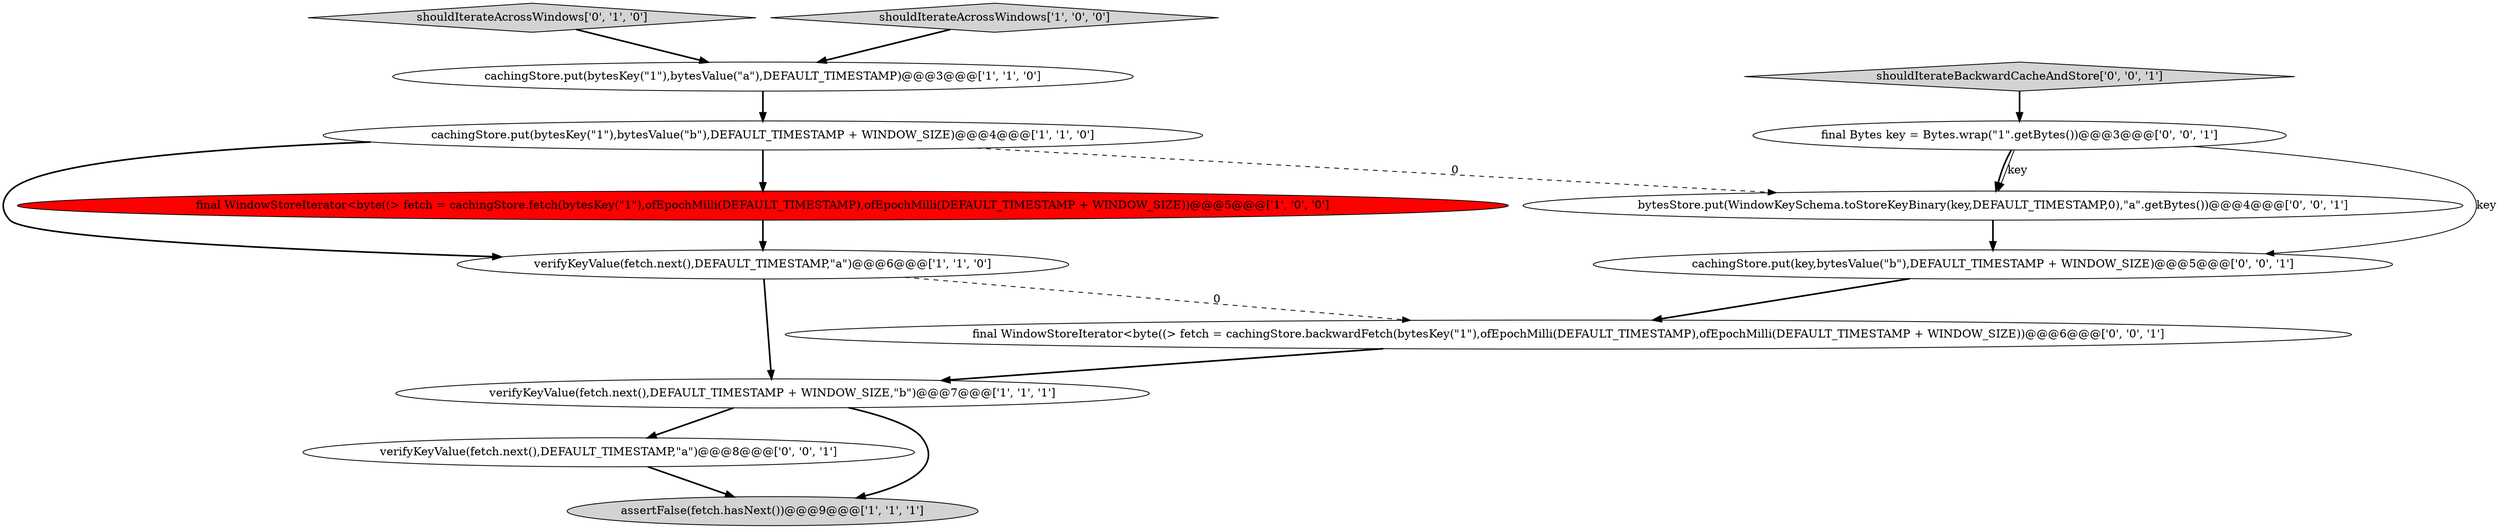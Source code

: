 digraph {
6 [style = filled, label = "cachingStore.put(bytesKey(\"1\"),bytesValue(\"b\"),DEFAULT_TIMESTAMP + WINDOW_SIZE)@@@4@@@['1', '1', '0']", fillcolor = white, shape = ellipse image = "AAA0AAABBB1BBB"];
10 [style = filled, label = "verifyKeyValue(fetch.next(),DEFAULT_TIMESTAMP,\"a\")@@@8@@@['0', '0', '1']", fillcolor = white, shape = ellipse image = "AAA0AAABBB3BBB"];
0 [style = filled, label = "cachingStore.put(bytesKey(\"1\"),bytesValue(\"a\"),DEFAULT_TIMESTAMP)@@@3@@@['1', '1', '0']", fillcolor = white, shape = ellipse image = "AAA0AAABBB1BBB"];
2 [style = filled, label = "verifyKeyValue(fetch.next(),DEFAULT_TIMESTAMP,\"a\")@@@6@@@['1', '1', '0']", fillcolor = white, shape = ellipse image = "AAA0AAABBB1BBB"];
5 [style = filled, label = "final WindowStoreIterator<byte((> fetch = cachingStore.fetch(bytesKey(\"1\"),ofEpochMilli(DEFAULT_TIMESTAMP),ofEpochMilli(DEFAULT_TIMESTAMP + WINDOW_SIZE))@@@5@@@['1', '0', '0']", fillcolor = red, shape = ellipse image = "AAA1AAABBB1BBB"];
3 [style = filled, label = "verifyKeyValue(fetch.next(),DEFAULT_TIMESTAMP + WINDOW_SIZE,\"b\")@@@7@@@['1', '1', '1']", fillcolor = white, shape = ellipse image = "AAA0AAABBB1BBB"];
8 [style = filled, label = "final WindowStoreIterator<byte((> fetch = cachingStore.backwardFetch(bytesKey(\"1\"),ofEpochMilli(DEFAULT_TIMESTAMP),ofEpochMilli(DEFAULT_TIMESTAMP + WINDOW_SIZE))@@@6@@@['0', '0', '1']", fillcolor = white, shape = ellipse image = "AAA0AAABBB3BBB"];
7 [style = filled, label = "shouldIterateAcrossWindows['0', '1', '0']", fillcolor = lightgray, shape = diamond image = "AAA0AAABBB2BBB"];
12 [style = filled, label = "bytesStore.put(WindowKeySchema.toStoreKeyBinary(key,DEFAULT_TIMESTAMP,0),\"a\".getBytes())@@@4@@@['0', '0', '1']", fillcolor = white, shape = ellipse image = "AAA0AAABBB3BBB"];
1 [style = filled, label = "assertFalse(fetch.hasNext())@@@9@@@['1', '1', '1']", fillcolor = lightgray, shape = ellipse image = "AAA0AAABBB1BBB"];
11 [style = filled, label = "final Bytes key = Bytes.wrap(\"1\".getBytes())@@@3@@@['0', '0', '1']", fillcolor = white, shape = ellipse image = "AAA0AAABBB3BBB"];
13 [style = filled, label = "cachingStore.put(key,bytesValue(\"b\"),DEFAULT_TIMESTAMP + WINDOW_SIZE)@@@5@@@['0', '0', '1']", fillcolor = white, shape = ellipse image = "AAA0AAABBB3BBB"];
4 [style = filled, label = "shouldIterateAcrossWindows['1', '0', '0']", fillcolor = lightgray, shape = diamond image = "AAA0AAABBB1BBB"];
9 [style = filled, label = "shouldIterateBackwardCacheAndStore['0', '0', '1']", fillcolor = lightgray, shape = diamond image = "AAA0AAABBB3BBB"];
12->13 [style = bold, label=""];
3->10 [style = bold, label=""];
6->5 [style = bold, label=""];
5->2 [style = bold, label=""];
7->0 [style = bold, label=""];
11->12 [style = bold, label=""];
11->12 [style = solid, label="key"];
13->8 [style = bold, label=""];
9->11 [style = bold, label=""];
3->1 [style = bold, label=""];
10->1 [style = bold, label=""];
0->6 [style = bold, label=""];
6->12 [style = dashed, label="0"];
2->8 [style = dashed, label="0"];
2->3 [style = bold, label=""];
4->0 [style = bold, label=""];
8->3 [style = bold, label=""];
6->2 [style = bold, label=""];
11->13 [style = solid, label="key"];
}
